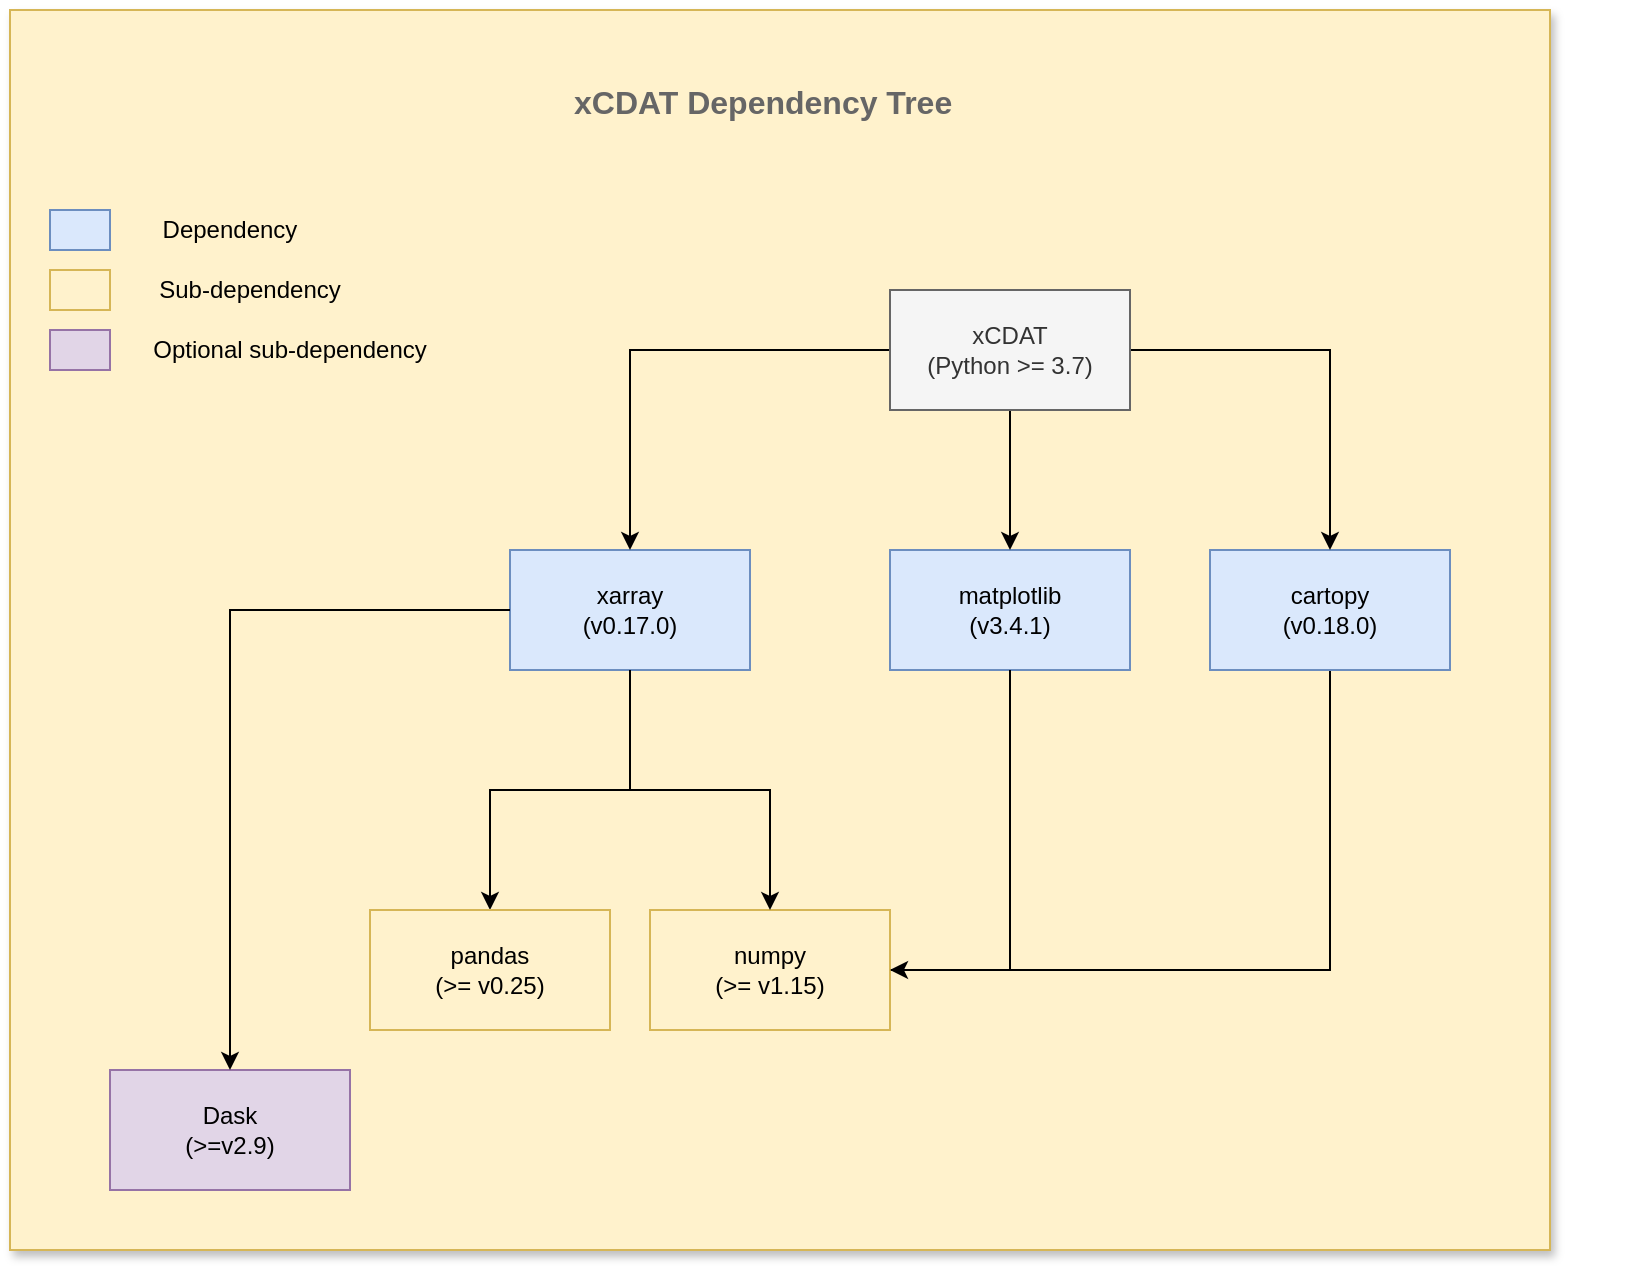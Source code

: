 <mxfile>
    <diagram id="M9I7mLYAY2ohdZ7Z1PQE" name="Page-1">
        <mxGraphModel dx="1421" dy="1116" grid="1" gridSize="10" guides="1" tooltips="1" connect="1" arrows="1" fold="1" page="1" pageScale="1" pageWidth="850" pageHeight="1100" math="0" shadow="0">
            <root>
                <mxCell id="0"/>
                <mxCell id="1" parent="0"/>
                <mxCell id="49" value="" style="group" vertex="1" connectable="0" parent="1">
                    <mxGeometry x="10" y="40" width="810" height="620" as="geometry"/>
                </mxCell>
                <mxCell id="45" value="" style="rounded=0;whiteSpace=wrap;html=1;shadow=1;fillColor=#fff2cc;strokeColor=#d6b656;" vertex="1" parent="49">
                    <mxGeometry width="770" height="620" as="geometry"/>
                </mxCell>
                <mxCell id="2" value="matplotlib&lt;br&gt;(v3.4.1)" style="rounded=0;whiteSpace=wrap;html=1;fillColor=#dae8fc;strokeColor=#6c8ebf;" parent="49" vertex="1">
                    <mxGeometry x="440" y="270" width="120" height="60" as="geometry"/>
                </mxCell>
                <mxCell id="3" value="xarray&lt;br&gt;(v0.17.0)" style="rounded=0;whiteSpace=wrap;html=1;fillColor=#dae8fc;strokeColor=#6c8ebf;" parent="49" vertex="1">
                    <mxGeometry x="250" y="270" width="120" height="60" as="geometry"/>
                </mxCell>
                <mxCell id="31" style="edgeStyle=orthogonalEdgeStyle;rounded=0;orthogonalLoop=1;jettySize=auto;html=1;exitX=0.5;exitY=1;exitDx=0;exitDy=0;" parent="49" source="4" edge="1">
                    <mxGeometry relative="1" as="geometry">
                        <mxPoint x="390" y="480" as="targetPoint"/>
                        <Array as="points">
                            <mxPoint x="660" y="480"/>
                        </Array>
                    </mxGeometry>
                </mxCell>
                <mxCell id="4" value="cartopy&lt;br&gt;(v0.18.0)" style="rounded=0;whiteSpace=wrap;html=1;fillColor=#dae8fc;strokeColor=#6c8ebf;" parent="49" vertex="1">
                    <mxGeometry x="600" y="270" width="120" height="60" as="geometry"/>
                </mxCell>
                <mxCell id="20" style="edgeStyle=orthogonalEdgeStyle;rounded=0;orthogonalLoop=1;jettySize=auto;html=1;entryX=0.5;entryY=0;entryDx=0;entryDy=0;" parent="49" source="5" target="3" edge="1">
                    <mxGeometry relative="1" as="geometry"/>
                </mxCell>
                <mxCell id="21" style="edgeStyle=orthogonalEdgeStyle;rounded=0;orthogonalLoop=1;jettySize=auto;html=1;" parent="49" source="5" target="2" edge="1">
                    <mxGeometry relative="1" as="geometry"/>
                </mxCell>
                <mxCell id="22" style="edgeStyle=orthogonalEdgeStyle;rounded=0;orthogonalLoop=1;jettySize=auto;html=1;entryX=0.5;entryY=0;entryDx=0;entryDy=0;" parent="49" source="5" target="4" edge="1">
                    <mxGeometry relative="1" as="geometry"/>
                </mxCell>
                <mxCell id="5" value="xCDAT&lt;br&gt;(Python &amp;gt;= 3.7)" style="rounded=0;whiteSpace=wrap;html=1;fillColor=#f5f5f5;strokeColor=#666666;fontColor=#333333;" parent="49" vertex="1">
                    <mxGeometry x="440" y="140" width="120" height="60" as="geometry"/>
                </mxCell>
                <mxCell id="9" value="numpy&lt;br&gt;(&amp;gt;= v1.15)" style="rounded=0;whiteSpace=wrap;html=1;fillColor=#fff2cc;strokeColor=#d6b656;" parent="49" vertex="1">
                    <mxGeometry x="320" y="450" width="120" height="60" as="geometry"/>
                </mxCell>
                <mxCell id="30" style="edgeStyle=orthogonalEdgeStyle;rounded=0;orthogonalLoop=1;jettySize=auto;html=1;entryX=1;entryY=0.5;entryDx=0;entryDy=0;" parent="49" source="2" target="9" edge="1">
                    <mxGeometry relative="1" as="geometry"/>
                </mxCell>
                <mxCell id="11" style="edgeStyle=orthogonalEdgeStyle;rounded=0;orthogonalLoop=1;jettySize=auto;html=1;" parent="49" source="3" target="9" edge="1">
                    <mxGeometry relative="1" as="geometry"/>
                </mxCell>
                <mxCell id="12" style="edgeStyle=orthogonalEdgeStyle;rounded=0;orthogonalLoop=1;jettySize=auto;html=1;exitX=0.5;exitY=1;exitDx=0;exitDy=0;" parent="49" source="3" target="10" edge="1">
                    <mxGeometry relative="1" as="geometry"/>
                </mxCell>
                <mxCell id="10" value="pandas&lt;br&gt;(&amp;gt;= v0.25)" style="rounded=0;whiteSpace=wrap;html=1;fillColor=#fff2cc;strokeColor=#d6b656;" parent="49" vertex="1">
                    <mxGeometry x="180" y="450" width="120" height="60" as="geometry"/>
                </mxCell>
                <mxCell id="25" value="Dask&lt;br&gt;(&amp;gt;=v2.9)" style="rounded=0;whiteSpace=wrap;html=1;fillColor=#e1d5e7;strokeColor=#9673a6;" parent="49" vertex="1">
                    <mxGeometry x="50" y="530" width="120" height="60" as="geometry"/>
                </mxCell>
                <mxCell id="24" style="edgeStyle=orthogonalEdgeStyle;rounded=0;orthogonalLoop=1;jettySize=auto;html=1;entryX=0.5;entryY=0;entryDx=0;entryDy=0;" parent="49" source="3" target="25" edge="1">
                    <mxGeometry relative="1" as="geometry">
                        <mxPoint x="30" y="290" as="targetPoint"/>
                    </mxGeometry>
                </mxCell>
                <mxCell id="46" value="" style="group" vertex="1" connectable="0" parent="49">
                    <mxGeometry x="20" y="100" width="190" height="80" as="geometry"/>
                </mxCell>
                <mxCell id="38" value="Sub-dependency" style="text;html=1;strokeColor=none;fillColor=none;align=center;verticalAlign=middle;whiteSpace=wrap;rounded=0;" parent="46" vertex="1">
                    <mxGeometry x="20" y="30" width="160" height="20" as="geometry"/>
                </mxCell>
                <mxCell id="39" value="Dependency" style="text;html=1;strokeColor=none;fillColor=none;align=center;verticalAlign=middle;whiteSpace=wrap;rounded=0;" parent="46" vertex="1">
                    <mxGeometry x="10" width="160" height="20" as="geometry"/>
                </mxCell>
                <mxCell id="40" value="" style="rounded=0;whiteSpace=wrap;html=1;fillColor=#dae8fc;strokeColor=#6c8ebf;" parent="46" vertex="1">
                    <mxGeometry width="30" height="20" as="geometry"/>
                </mxCell>
                <mxCell id="41" value="" style="rounded=0;whiteSpace=wrap;html=1;fillColor=#fff2cc;strokeColor=#d6b656;" parent="46" vertex="1">
                    <mxGeometry y="30" width="30" height="20" as="geometry"/>
                </mxCell>
                <mxCell id="42" value="" style="rounded=0;whiteSpace=wrap;html=1;fillColor=#e1d5e7;strokeColor=#9673a6;" parent="46" vertex="1">
                    <mxGeometry y="60" width="30" height="20" as="geometry"/>
                </mxCell>
                <mxCell id="43" value="Optional sub-dependency" style="text;html=1;strokeColor=none;fillColor=none;align=center;verticalAlign=middle;whiteSpace=wrap;rounded=0;" parent="46" vertex="1">
                    <mxGeometry x="50" y="60" width="140" height="20" as="geometry"/>
                </mxCell>
                <mxCell id="44" style="edgeStyle=orthogonalEdgeStyle;rounded=0;orthogonalLoop=1;jettySize=auto;html=1;exitX=0.5;exitY=1;exitDx=0;exitDy=0;" parent="46" source="38" target="38" edge="1">
                    <mxGeometry relative="1" as="geometry"/>
                </mxCell>
                <mxCell id="48" value="&lt;span id=&quot;docs-internal-guid-8bb9e2c3-7fff-5ca4-1591-3e1ce34edb6f&quot; style=&quot;&quot;&gt;&lt;span style=&quot;font-size: 12pt; font-family: arial; color: rgb(102, 102, 102); background-color: transparent; font-style: normal; font-variant: normal; text-decoration: none; vertical-align: baseline;&quot;&gt;xCDAT Dependency Tree&lt;/span&gt;&lt;/span&gt;" style="text;whiteSpace=wrap;html=1;fontStyle=1" vertex="1" parent="49">
                    <mxGeometry x="280" y="30" width="250" height="30" as="geometry"/>
                </mxCell>
            </root>
        </mxGraphModel>
    </diagram>
</mxfile>